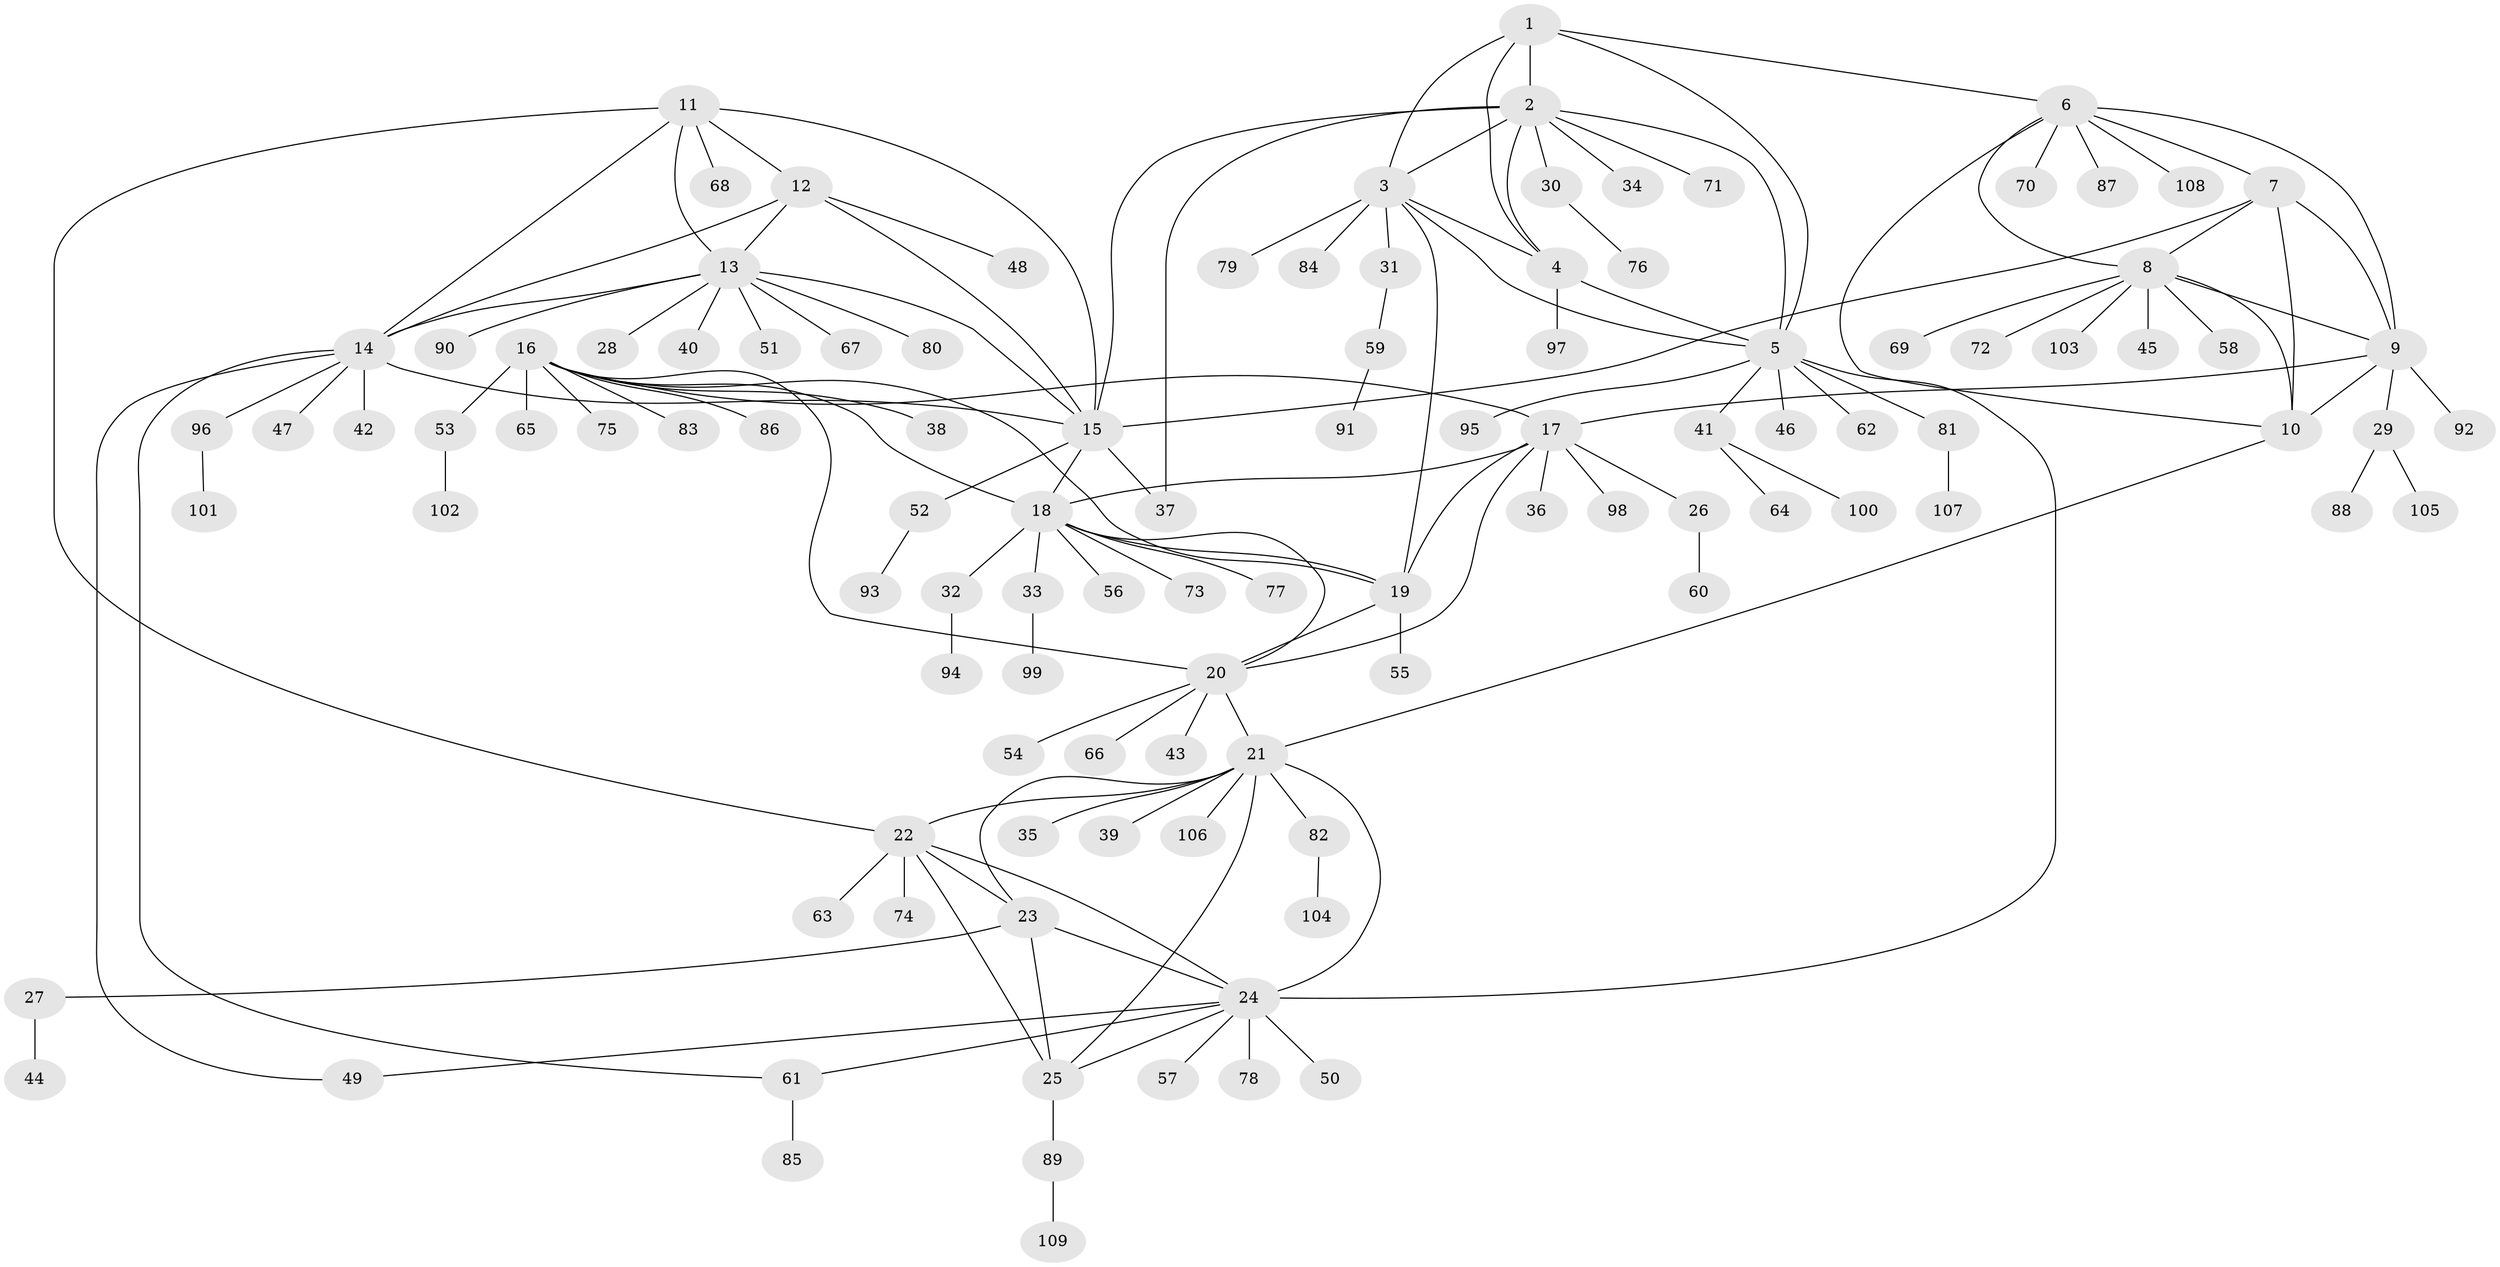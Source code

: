 // coarse degree distribution, {3: 0.06976744186046512, 2: 0.023255813953488372, 1: 0.7906976744186046, 6: 0.06976744186046512, 20: 0.023255813953488372, 9: 0.023255813953488372}
// Generated by graph-tools (version 1.1) at 2025/57/03/04/25 21:57:44]
// undirected, 109 vertices, 147 edges
graph export_dot {
graph [start="1"]
  node [color=gray90,style=filled];
  1;
  2;
  3;
  4;
  5;
  6;
  7;
  8;
  9;
  10;
  11;
  12;
  13;
  14;
  15;
  16;
  17;
  18;
  19;
  20;
  21;
  22;
  23;
  24;
  25;
  26;
  27;
  28;
  29;
  30;
  31;
  32;
  33;
  34;
  35;
  36;
  37;
  38;
  39;
  40;
  41;
  42;
  43;
  44;
  45;
  46;
  47;
  48;
  49;
  50;
  51;
  52;
  53;
  54;
  55;
  56;
  57;
  58;
  59;
  60;
  61;
  62;
  63;
  64;
  65;
  66;
  67;
  68;
  69;
  70;
  71;
  72;
  73;
  74;
  75;
  76;
  77;
  78;
  79;
  80;
  81;
  82;
  83;
  84;
  85;
  86;
  87;
  88;
  89;
  90;
  91;
  92;
  93;
  94;
  95;
  96;
  97;
  98;
  99;
  100;
  101;
  102;
  103;
  104;
  105;
  106;
  107;
  108;
  109;
  1 -- 2;
  1 -- 3;
  1 -- 4;
  1 -- 5;
  1 -- 6;
  2 -- 3;
  2 -- 4;
  2 -- 5;
  2 -- 15;
  2 -- 30;
  2 -- 34;
  2 -- 37;
  2 -- 71;
  3 -- 4;
  3 -- 5;
  3 -- 19;
  3 -- 31;
  3 -- 79;
  3 -- 84;
  4 -- 5;
  4 -- 97;
  5 -- 24;
  5 -- 41;
  5 -- 46;
  5 -- 62;
  5 -- 81;
  5 -- 95;
  6 -- 7;
  6 -- 8;
  6 -- 9;
  6 -- 10;
  6 -- 70;
  6 -- 87;
  6 -- 108;
  7 -- 8;
  7 -- 9;
  7 -- 10;
  7 -- 15;
  8 -- 9;
  8 -- 10;
  8 -- 45;
  8 -- 58;
  8 -- 69;
  8 -- 72;
  8 -- 103;
  9 -- 10;
  9 -- 17;
  9 -- 29;
  9 -- 92;
  10 -- 21;
  11 -- 12;
  11 -- 13;
  11 -- 14;
  11 -- 15;
  11 -- 22;
  11 -- 68;
  12 -- 13;
  12 -- 14;
  12 -- 15;
  12 -- 48;
  13 -- 14;
  13 -- 15;
  13 -- 28;
  13 -- 40;
  13 -- 51;
  13 -- 67;
  13 -- 80;
  13 -- 90;
  14 -- 15;
  14 -- 42;
  14 -- 47;
  14 -- 49;
  14 -- 61;
  14 -- 96;
  15 -- 18;
  15 -- 37;
  15 -- 52;
  16 -- 17;
  16 -- 18;
  16 -- 19;
  16 -- 20;
  16 -- 38;
  16 -- 53;
  16 -- 65;
  16 -- 75;
  16 -- 83;
  16 -- 86;
  17 -- 18;
  17 -- 19;
  17 -- 20;
  17 -- 26;
  17 -- 36;
  17 -- 98;
  18 -- 19;
  18 -- 20;
  18 -- 32;
  18 -- 33;
  18 -- 56;
  18 -- 73;
  18 -- 77;
  19 -- 20;
  19 -- 55;
  20 -- 21;
  20 -- 43;
  20 -- 54;
  20 -- 66;
  21 -- 22;
  21 -- 23;
  21 -- 24;
  21 -- 25;
  21 -- 35;
  21 -- 39;
  21 -- 82;
  21 -- 106;
  22 -- 23;
  22 -- 24;
  22 -- 25;
  22 -- 63;
  22 -- 74;
  23 -- 24;
  23 -- 25;
  23 -- 27;
  24 -- 25;
  24 -- 49;
  24 -- 50;
  24 -- 57;
  24 -- 61;
  24 -- 78;
  25 -- 89;
  26 -- 60;
  27 -- 44;
  29 -- 88;
  29 -- 105;
  30 -- 76;
  31 -- 59;
  32 -- 94;
  33 -- 99;
  41 -- 64;
  41 -- 100;
  52 -- 93;
  53 -- 102;
  59 -- 91;
  61 -- 85;
  81 -- 107;
  82 -- 104;
  89 -- 109;
  96 -- 101;
}
